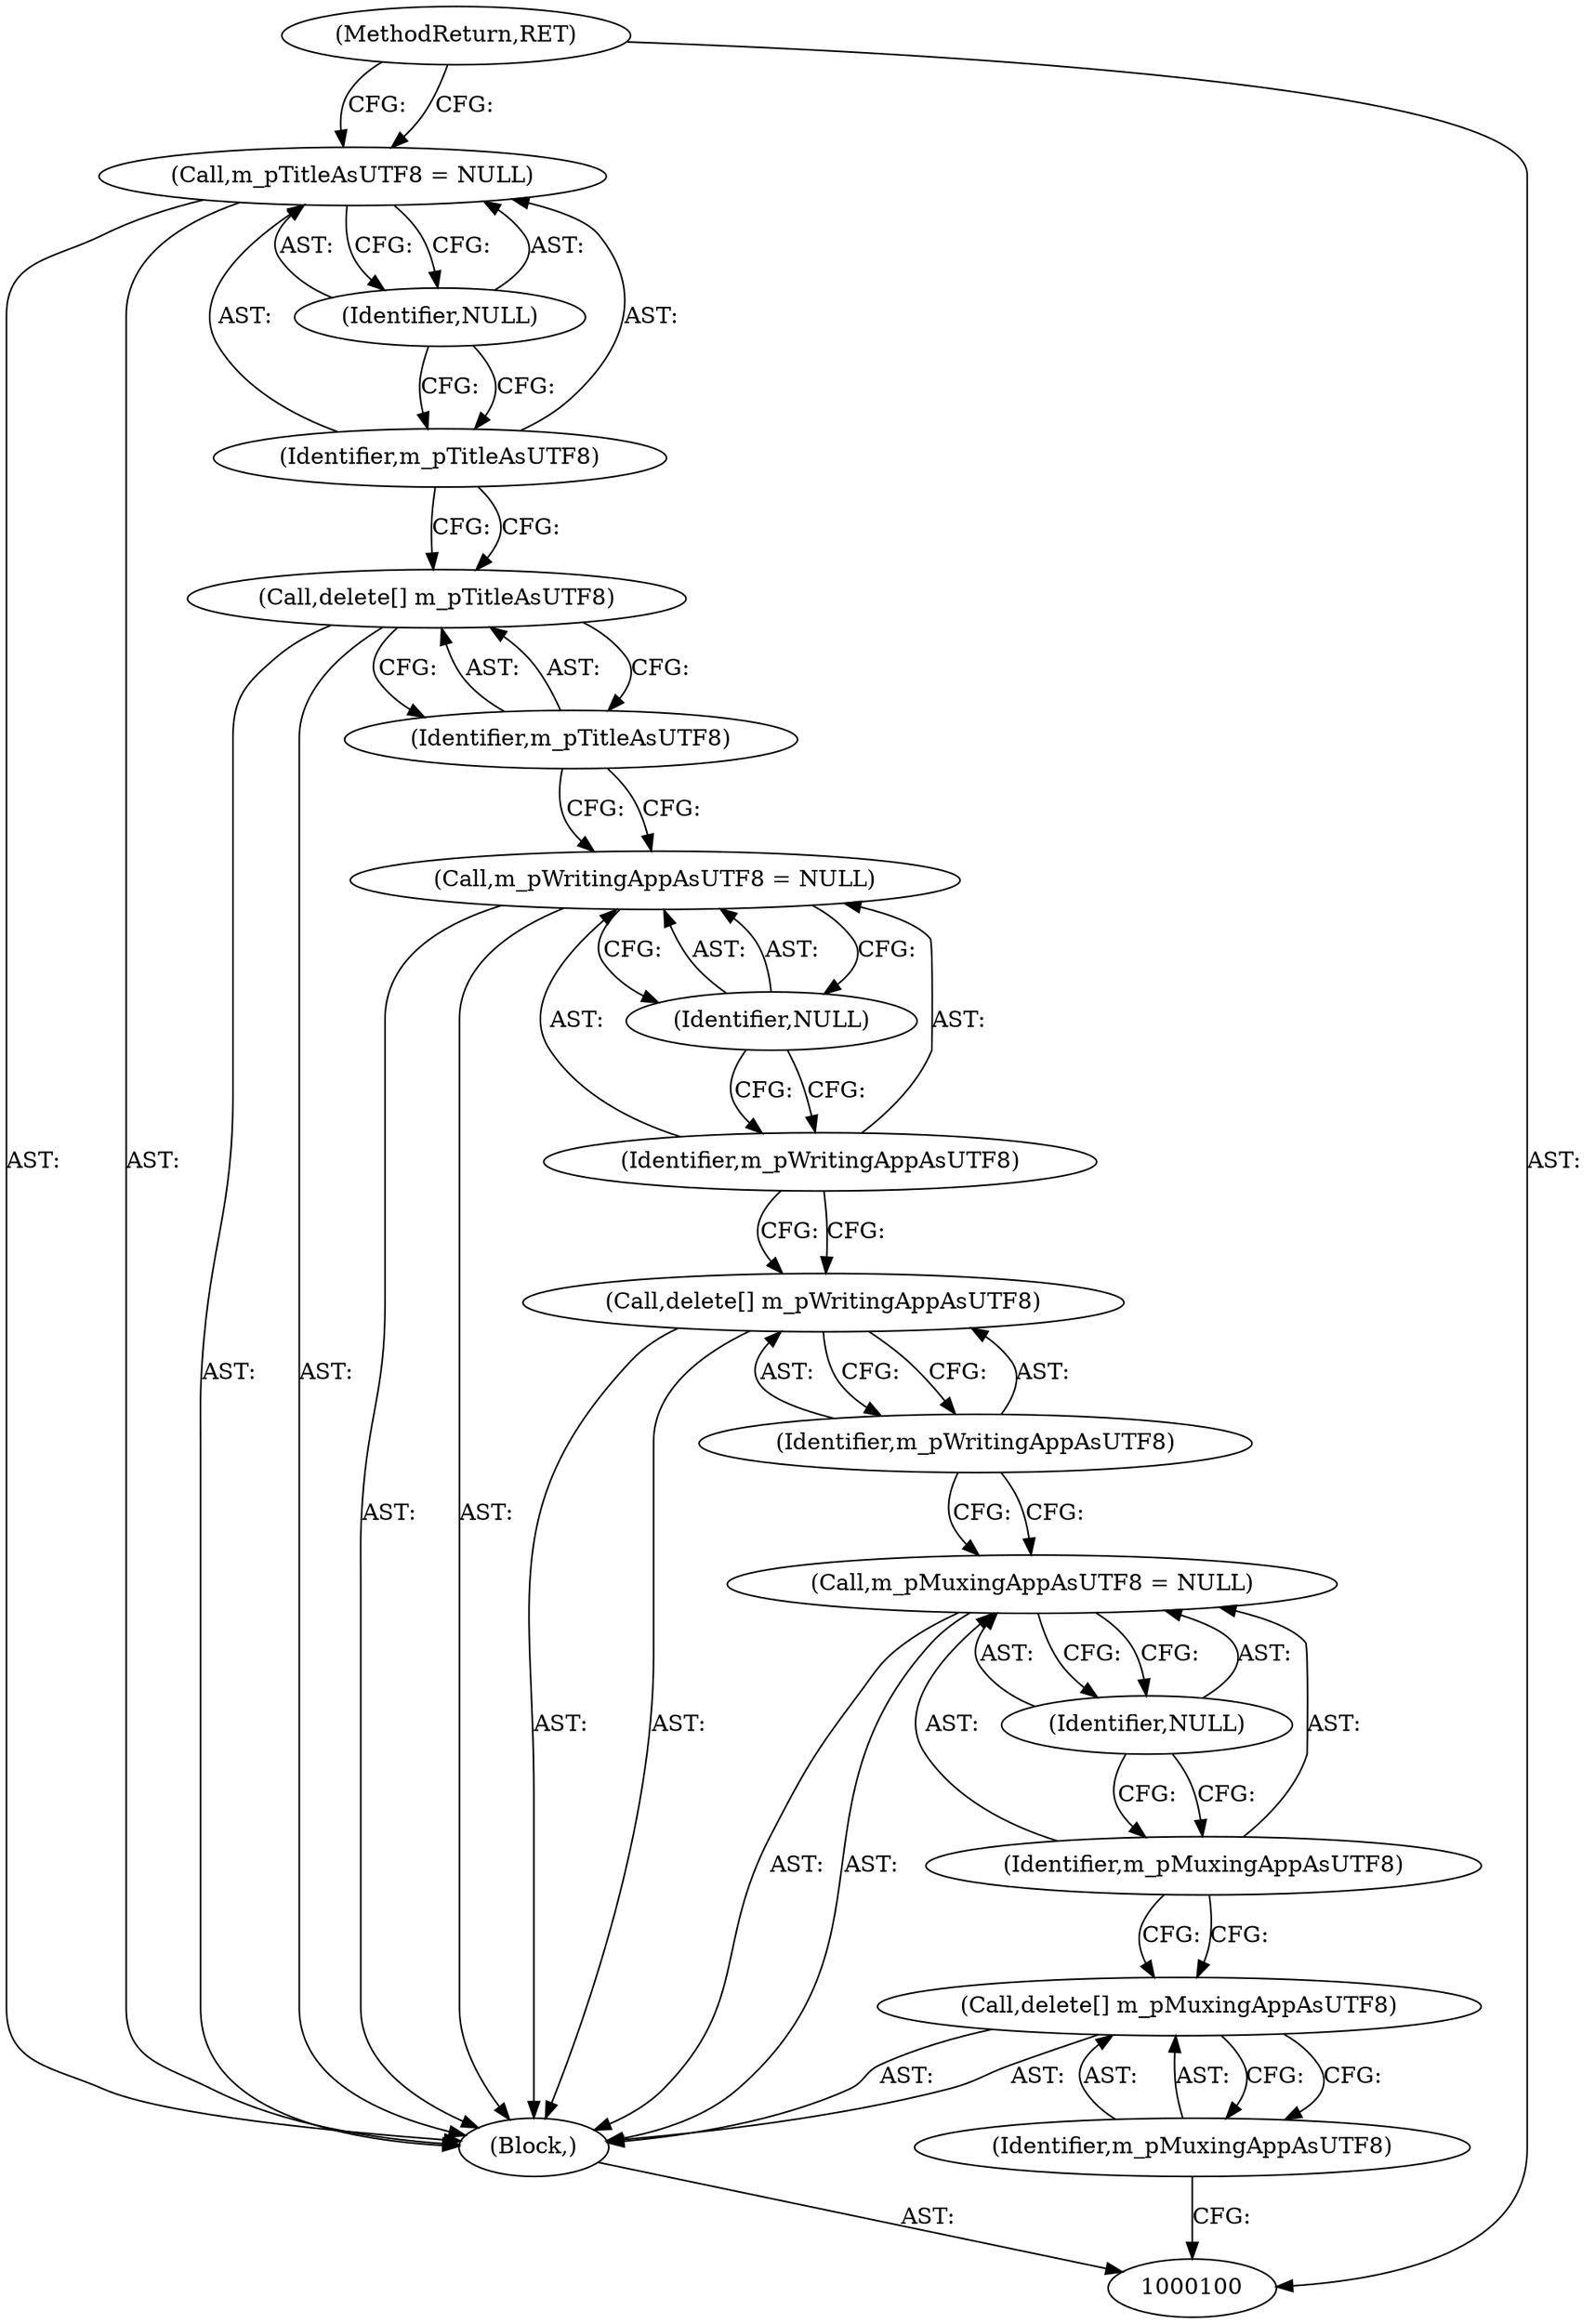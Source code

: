 digraph "1_Android_04839626ed859623901ebd3a5fd483982186b59d_233" {
"1000117" [label="(MethodReturn,RET)"];
"1000101" [label="(Block,)"];
"1000103" [label="(Identifier,m_pMuxingAppAsUTF8)"];
"1000102" [label="(Call,delete[] m_pMuxingAppAsUTF8)"];
"1000106" [label="(Identifier,NULL)"];
"1000104" [label="(Call,m_pMuxingAppAsUTF8 = NULL)"];
"1000105" [label="(Identifier,m_pMuxingAppAsUTF8)"];
"1000108" [label="(Identifier,m_pWritingAppAsUTF8)"];
"1000107" [label="(Call,delete[] m_pWritingAppAsUTF8)"];
"1000111" [label="(Identifier,NULL)"];
"1000109" [label="(Call,m_pWritingAppAsUTF8 = NULL)"];
"1000110" [label="(Identifier,m_pWritingAppAsUTF8)"];
"1000113" [label="(Identifier,m_pTitleAsUTF8)"];
"1000112" [label="(Call,delete[] m_pTitleAsUTF8)"];
"1000116" [label="(Identifier,NULL)"];
"1000114" [label="(Call,m_pTitleAsUTF8 = NULL)"];
"1000115" [label="(Identifier,m_pTitleAsUTF8)"];
"1000117" -> "1000100"  [label="AST: "];
"1000117" -> "1000114"  [label="CFG: "];
"1000101" -> "1000100"  [label="AST: "];
"1000102" -> "1000101"  [label="AST: "];
"1000104" -> "1000101"  [label="AST: "];
"1000107" -> "1000101"  [label="AST: "];
"1000109" -> "1000101"  [label="AST: "];
"1000112" -> "1000101"  [label="AST: "];
"1000114" -> "1000101"  [label="AST: "];
"1000103" -> "1000102"  [label="AST: "];
"1000103" -> "1000100"  [label="CFG: "];
"1000102" -> "1000103"  [label="CFG: "];
"1000102" -> "1000101"  [label="AST: "];
"1000102" -> "1000103"  [label="CFG: "];
"1000103" -> "1000102"  [label="AST: "];
"1000105" -> "1000102"  [label="CFG: "];
"1000106" -> "1000104"  [label="AST: "];
"1000106" -> "1000105"  [label="CFG: "];
"1000104" -> "1000106"  [label="CFG: "];
"1000104" -> "1000101"  [label="AST: "];
"1000104" -> "1000106"  [label="CFG: "];
"1000105" -> "1000104"  [label="AST: "];
"1000106" -> "1000104"  [label="AST: "];
"1000108" -> "1000104"  [label="CFG: "];
"1000105" -> "1000104"  [label="AST: "];
"1000105" -> "1000102"  [label="CFG: "];
"1000106" -> "1000105"  [label="CFG: "];
"1000108" -> "1000107"  [label="AST: "];
"1000108" -> "1000104"  [label="CFG: "];
"1000107" -> "1000108"  [label="CFG: "];
"1000107" -> "1000101"  [label="AST: "];
"1000107" -> "1000108"  [label="CFG: "];
"1000108" -> "1000107"  [label="AST: "];
"1000110" -> "1000107"  [label="CFG: "];
"1000111" -> "1000109"  [label="AST: "];
"1000111" -> "1000110"  [label="CFG: "];
"1000109" -> "1000111"  [label="CFG: "];
"1000109" -> "1000101"  [label="AST: "];
"1000109" -> "1000111"  [label="CFG: "];
"1000110" -> "1000109"  [label="AST: "];
"1000111" -> "1000109"  [label="AST: "];
"1000113" -> "1000109"  [label="CFG: "];
"1000110" -> "1000109"  [label="AST: "];
"1000110" -> "1000107"  [label="CFG: "];
"1000111" -> "1000110"  [label="CFG: "];
"1000113" -> "1000112"  [label="AST: "];
"1000113" -> "1000109"  [label="CFG: "];
"1000112" -> "1000113"  [label="CFG: "];
"1000112" -> "1000101"  [label="AST: "];
"1000112" -> "1000113"  [label="CFG: "];
"1000113" -> "1000112"  [label="AST: "];
"1000115" -> "1000112"  [label="CFG: "];
"1000116" -> "1000114"  [label="AST: "];
"1000116" -> "1000115"  [label="CFG: "];
"1000114" -> "1000116"  [label="CFG: "];
"1000114" -> "1000101"  [label="AST: "];
"1000114" -> "1000116"  [label="CFG: "];
"1000115" -> "1000114"  [label="AST: "];
"1000116" -> "1000114"  [label="AST: "];
"1000117" -> "1000114"  [label="CFG: "];
"1000115" -> "1000114"  [label="AST: "];
"1000115" -> "1000112"  [label="CFG: "];
"1000116" -> "1000115"  [label="CFG: "];
}
